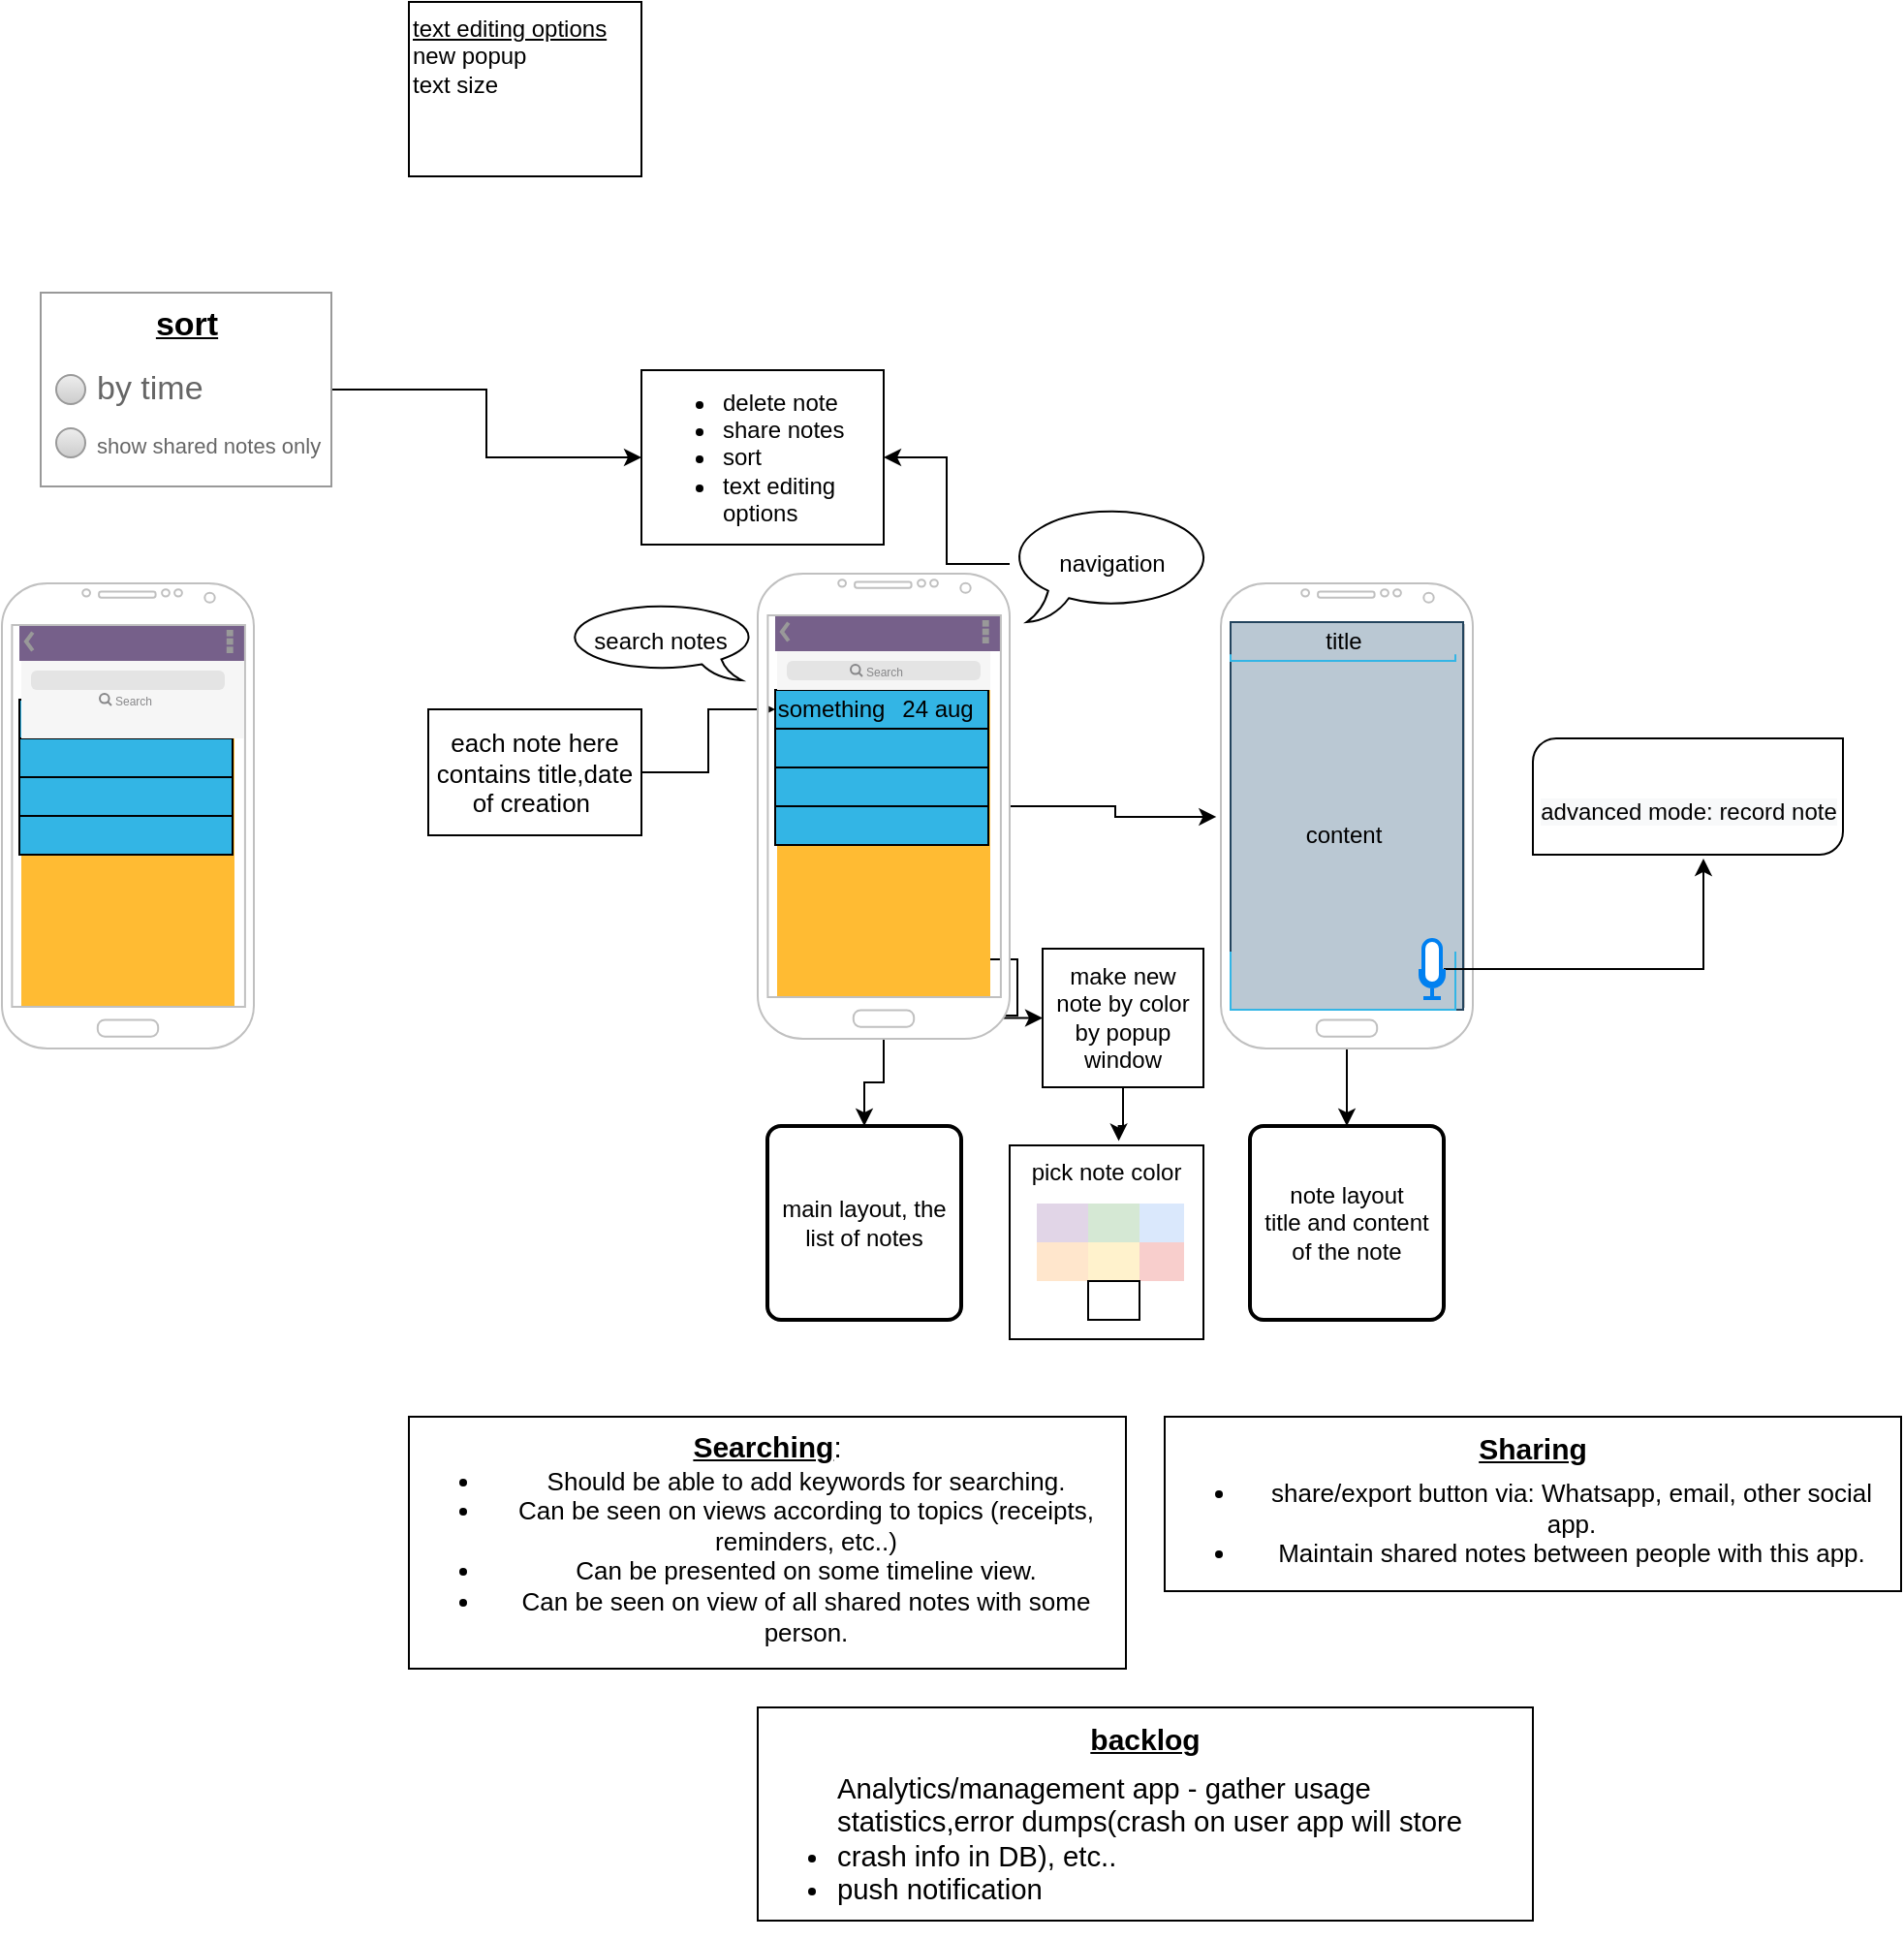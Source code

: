 <mxfile version="13.6.2" type="github">
  <diagram id="NjkErYbUsRQ1AUJ4HnzR" name="Page-1">
    <mxGraphModel dx="1449" dy="1530" grid="1" gridSize="10" guides="1" tooltips="1" connect="1" arrows="1" fold="1" page="1" pageScale="1" pageWidth="827" pageHeight="1169" background="#ffffff" math="0" shadow="0">
      <root>
        <mxCell id="0" />
        <mxCell id="1" parent="0" />
        <mxCell id="agwDChlDLnxI1bS5gnW9-53" style="edgeStyle=orthogonalEdgeStyle;rounded=0;orthogonalLoop=1;jettySize=auto;html=1;entryX=-0.018;entryY=0.502;entryDx=0;entryDy=0;entryPerimeter=0;" parent="1" source="agwDChlDLnxI1bS5gnW9-20" target="agwDChlDLnxI1bS5gnW9-22" edge="1">
          <mxGeometry relative="1" as="geometry" />
        </mxCell>
        <mxCell id="agwDChlDLnxI1bS5gnW9-54" style="edgeStyle=orthogonalEdgeStyle;rounded=0;orthogonalLoop=1;jettySize=auto;html=1;" parent="1" source="agwDChlDLnxI1bS5gnW9-20" target="agwDChlDLnxI1bS5gnW9-55" edge="1">
          <mxGeometry relative="1" as="geometry">
            <mxPoint x="255" y="440" as="targetPoint" />
          </mxGeometry>
        </mxCell>
        <mxCell id="agwDChlDLnxI1bS5gnW9-57" style="edgeStyle=orthogonalEdgeStyle;rounded=0;orthogonalLoop=1;jettySize=auto;html=1;" parent="1" source="agwDChlDLnxI1bS5gnW9-22" target="agwDChlDLnxI1bS5gnW9-56" edge="1">
          <mxGeometry relative="1" as="geometry" />
        </mxCell>
        <mxCell id="agwDChlDLnxI1bS5gnW9-22" value="" style="verticalLabelPosition=bottom;verticalAlign=top;html=1;shadow=0;dashed=0;strokeWidth=1;shape=mxgraph.android.phone2;strokeColor=#c0c0c0;" parent="1" vertex="1">
          <mxGeometry x="439" y="140" width="130" height="240" as="geometry" />
        </mxCell>
        <mxCell id="r0jqw6cAFXToY9zP-WhT-2" style="edgeStyle=orthogonalEdgeStyle;rounded=0;orthogonalLoop=1;jettySize=auto;html=1;entryX=1;entryY=0.5;entryDx=0;entryDy=0;" parent="1" source="agwDChlDLnxI1bS5gnW9-32" target="r0jqw6cAFXToY9zP-WhT-1" edge="1">
          <mxGeometry relative="1" as="geometry">
            <mxPoint x="140" y="60" as="targetPoint" />
          </mxGeometry>
        </mxCell>
        <mxCell id="agwDChlDLnxI1bS5gnW9-32" value="navigation" style="whiteSpace=wrap;html=1;shape=mxgraph.basic.oval_callout;direction=east;flipV=0;flipH=0;" parent="1" vertex="1">
          <mxGeometry x="330" y="100" width="106" height="60" as="geometry" />
        </mxCell>
        <mxCell id="agwDChlDLnxI1bS5gnW9-49" value="" style="verticalLabelPosition=bottom;verticalAlign=top;html=1;shadow=0;dashed=0;strokeWidth=1;strokeColor=#23445d;shape=rect;fillColor=#bac8d3;" parent="1" vertex="1">
          <mxGeometry x="444" y="160" width="120" height="200" as="geometry" />
        </mxCell>
        <mxCell id="agwDChlDLnxI1bS5gnW9-51" value="title" style="strokeWidth=1;html=1;shadow=0;dashed=0;shape=mxgraph.android.textfield;align=center;strokeColor=#33b5e5;pointerEvents=1" parent="1" vertex="1">
          <mxGeometry x="444" y="160" width="116" height="20" as="geometry" />
        </mxCell>
        <mxCell id="agwDChlDLnxI1bS5gnW9-52" value="content" style="strokeWidth=1;html=1;shadow=0;dashed=0;shape=mxgraph.android.textfield;align=center;strokeColor=#33b5e5;pointerEvents=1" parent="1" vertex="1">
          <mxGeometry x="444" y="180" width="116" height="180" as="geometry" />
        </mxCell>
        <mxCell id="agwDChlDLnxI1bS5gnW9-55" value="main layout, the list of notes&lt;span style=&quot;color: rgba(0 , 0 , 0 , 0) ; font-family: monospace ; font-size: 0px&quot;&gt;%3CmxGraphModel%3E%3Croot%3E%3CmxCell%20id%3D%220%22%2F%3E%3CmxCell%20id%3D%221%22%20parent%3D%220%22%2F%3E%3CmxCell%20id%3D%222%22%20value%3D%22title%22%20style%3D%22strokeWidth%3D1%3Bhtml%3D1%3Bshadow%3D0%3Bdashed%3D0%3Bshape%3Dmxgraph.android.textfield%3Balign%3Dcenter%3BstrokeColor%3D%2333b5e5%3BpointerEvents%3D1%22%20vertex%3D%221%22%20parent%3D%221%22%3E%3CmxGeometry%20x%3D%22444%22%20y%3D%22160%22%20width%3D%22116%22%20height%3D%2220%22%20as%3D%22geometry%22%2F%3E%3C%2FmxCell%3E%3C%2Froot%3E%3C%2FmxGraphModel%3E&lt;/span&gt;" style="rounded=1;whiteSpace=wrap;html=1;absoluteArcSize=1;arcSize=14;strokeWidth=2;" parent="1" vertex="1">
          <mxGeometry x="205" y="420" width="100" height="100" as="geometry" />
        </mxCell>
        <mxCell id="agwDChlDLnxI1bS5gnW9-56" value="note layout&lt;br&gt;title and content of the note" style="rounded=1;whiteSpace=wrap;html=1;absoluteArcSize=1;arcSize=14;strokeWidth=2;" parent="1" vertex="1">
          <mxGeometry x="454" y="420" width="100" height="100" as="geometry" />
        </mxCell>
        <mxCell id="r0jqw6cAFXToY9zP-WhT-1" value="&lt;ul&gt;&lt;li&gt;&lt;span&gt;delete note&lt;/span&gt;&lt;/li&gt;&lt;li&gt;&lt;span&gt;share notes&lt;/span&gt;&lt;/li&gt;&lt;li&gt;&lt;span&gt;sort&lt;/span&gt;&lt;/li&gt;&lt;li&gt;text editing options&lt;/li&gt;&lt;/ul&gt;" style="rounded=0;whiteSpace=wrap;html=1;align=left;" parent="1" vertex="1">
          <mxGeometry x="140" y="30" width="125" height="90" as="geometry" />
        </mxCell>
        <mxCell id="r0jqw6cAFXToY9zP-WhT-5" style="edgeStyle=orthogonalEdgeStyle;rounded=0;orthogonalLoop=1;jettySize=auto;html=1;" parent="1" source="r0jqw6cAFXToY9zP-WhT-4" target="r0jqw6cAFXToY9zP-WhT-6" edge="1">
          <mxGeometry relative="1" as="geometry">
            <mxPoint x="350" y="339" as="targetPoint" />
          </mxGeometry>
        </mxCell>
        <mxCell id="69Mb6ibTsj-LuxwnGUqG-17" style="edgeStyle=orthogonalEdgeStyle;rounded=0;orthogonalLoop=1;jettySize=auto;html=1;entryX=0.563;entryY=-0.022;entryDx=0;entryDy=0;entryPerimeter=0;fontColor=#000000;" edge="1" parent="1" source="r0jqw6cAFXToY9zP-WhT-6" target="69Mb6ibTsj-LuxwnGUqG-3">
          <mxGeometry relative="1" as="geometry" />
        </mxCell>
        <mxCell id="r0jqw6cAFXToY9zP-WhT-6" value="make new note by color by popup window" style="rounded=0;whiteSpace=wrap;html=1;" parent="1" vertex="1">
          <mxGeometry x="347" y="328.5" width="83" height="71.5" as="geometry" />
        </mxCell>
        <mxCell id="r0jqw6cAFXToY9zP-WhT-14" value="search notes" style="whiteSpace=wrap;html=1;shape=mxgraph.basic.oval_callout;flipH=1;" parent="1" vertex="1">
          <mxGeometry x="100" y="150" width="100" height="40" as="geometry" />
        </mxCell>
        <mxCell id="SkP61d3j4Szip7MxTRDZ-2" style="edgeStyle=orthogonalEdgeStyle;rounded=0;orthogonalLoop=1;jettySize=auto;html=1;entryX=0;entryY=0.5;entryDx=0;entryDy=0;" parent="1" source="SkP61d3j4Szip7MxTRDZ-1" target="r0jqw6cAFXToY9zP-WhT-9" edge="1">
          <mxGeometry relative="1" as="geometry" />
        </mxCell>
        <mxCell id="SkP61d3j4Szip7MxTRDZ-1" value="&lt;font style=&quot;font-size: 13px;&quot;&gt;each note here contains title,date of creation&amp;nbsp;&lt;/font&gt;" style="whiteSpace=wrap;html=1;fontSize=13;" parent="1" vertex="1">
          <mxGeometry x="30" y="205" width="110" height="65" as="geometry" />
        </mxCell>
        <mxCell id="SkP61d3j4Szip7MxTRDZ-3" value="&lt;p style=&quot;line-height: 0%&quot;&gt;&lt;font&gt;&lt;b&gt;&lt;span id=&quot;docs-internal-guid-186fe6b0-7fff-39bf-70c1-9775244f2e05&quot;&gt;&lt;span style=&quot;font-family: &amp;quot;arial&amp;quot; ; background-color: transparent ; vertical-align: baseline&quot;&gt;&lt;font size=&quot;1&quot;&gt;&lt;u style=&quot;font-size: 15px&quot;&gt;Sharing&lt;/u&gt;&lt;/font&gt;&lt;/span&gt;&lt;/span&gt;&lt;br&gt;&lt;/b&gt;&lt;br&gt;&lt;/font&gt;&lt;/p&gt;&lt;ul style=&quot;font-size: 13px&quot;&gt;&lt;li&gt;&lt;b style=&quot;font-weight: normal&quot; id=&quot;docs-internal-guid-8dd31e9a-7fff-d90e-800a-9b9dc38ee57b&quot;&gt;&lt;span style=&quot;font-family: &amp;quot;arial&amp;quot; ; color: rgb(0 , 0 , 0) ; background-color: transparent ; font-weight: 400 ; font-style: normal ; font-variant: normal ; text-decoration: none ; vertical-align: baseline ; line-height: 110%&quot;&gt;&lt;font style=&quot;font-size: 13px&quot;&gt;share/export button via: Whatsapp, email, other social app.&lt;/font&gt;&lt;/span&gt;&lt;/b&gt;&lt;/li&gt;&lt;li&gt;&lt;b style=&quot;font-weight: normal&quot; id=&quot;docs-internal-guid-8dd31e9a-7fff-d90e-800a-9b9dc38ee57b&quot;&gt;&lt;span id=&quot;docs-internal-guid-8dd31e9a-7fff-d90e-800a-9b9dc38ee57b&quot; style=&quot;background-color: transparent ; font-family: &amp;quot;arial&amp;quot;&quot;&gt;&lt;span style=&quot;background-color: transparent ; vertical-align: baseline&quot;&gt;&lt;span id=&quot;docs-internal-guid-60f9970b-7fff-8285-9fbf-e5e140962f88&quot;&gt;&lt;span style=&quot;background-color: transparent ; vertical-align: baseline&quot;&gt;&lt;font style=&quot;font-size: 13px&quot;&gt;Maintain shared notes between people with this app.&lt;/font&gt;&lt;/span&gt;&lt;/span&gt;&lt;/span&gt;&lt;/span&gt;&lt;/b&gt;&lt;/li&gt;&lt;/ul&gt;&lt;b style=&quot;font-weight: normal ; font-size: 13px&quot; id=&quot;docs-internal-guid-8dd31e9a-7fff-d90e-800a-9b9dc38ee57b&quot;&gt;&lt;span style=&quot;font-family: &amp;quot;arial&amp;quot; ; color: rgb(0 , 0 , 0) ; background-color: transparent ; font-weight: 400 ; font-style: normal ; font-variant: normal ; text-decoration: none ; vertical-align: baseline ; line-height: 0%&quot;&gt;&lt;br&gt;&lt;/span&gt;&lt;/b&gt;&lt;p&gt;&lt;/p&gt;" style="rounded=0;whiteSpace=wrap;html=1;fontSize=10;verticalAlign=top;align=center;" parent="1" vertex="1">
          <mxGeometry x="410" y="570" width="380" height="90" as="geometry" />
        </mxCell>
        <mxCell id="SkP61d3j4Szip7MxTRDZ-4" value="&lt;span id=&quot;docs-internal-guid-595ca776-7fff-b3e1-3534-a1a21ad9c739&quot; style=&quot;font-size: 13px&quot;&gt;&lt;span style=&quot;background-color: transparent ; font-family: &amp;#34;arial&amp;#34; ; vertical-align: baseline&quot;&gt;&lt;u&gt;&lt;b&gt;&lt;font style=&quot;font-size: 15px&quot;&gt;Searching&lt;/font&gt;&lt;/b&gt;&lt;/u&gt;&lt;/span&gt;&lt;span style=&quot;background-color: transparent ; font-family: &amp;#34;arial&amp;#34; ; font-size: 11pt ; vertical-align: baseline&quot;&gt;:&lt;/span&gt;&lt;br&gt;&lt;ul style=&quot;margin-top: 0 ; margin-bottom: 0&quot;&gt;&lt;li&gt;&lt;span id=&quot;docs-internal-guid-595ca776-7fff-b3e1-3534-a1a21ad9c739&quot;&gt;&lt;span style=&quot;background-color: transparent ; font-family: &amp;#34;arial&amp;#34;&quot;&gt;Should be able to add keywords for searching.&lt;/span&gt;&lt;/span&gt;&lt;/li&gt;&lt;li&gt;&lt;span id=&quot;docs-internal-guid-595ca776-7fff-b3e1-3534-a1a21ad9c739&quot;&gt;&lt;span style=&quot;background-color: transparent ; font-family: &amp;#34;arial&amp;#34;&quot;&gt;Can be seen on views according to topics (receipts, reminders, etc..)&lt;/span&gt;&lt;/span&gt;&lt;/li&gt;&lt;li&gt;&lt;span style=&quot;background-color: transparent ; font-family: &amp;#34;arial&amp;#34;&quot;&gt;Can be presented on some timeline view.&lt;/span&gt;&lt;br&gt;&lt;/li&gt;&lt;li&gt;&lt;span style=&quot;background-color: transparent ; font-family: &amp;#34;arial&amp;#34;&quot;&gt;Can be seen on view of all shared notes with some person.&lt;/span&gt;&lt;br&gt;&lt;/li&gt;&lt;/ul&gt;&lt;/span&gt;" style="rounded=0;whiteSpace=wrap;html=1;fontSize=10;horizontal=1;verticalAlign=top;" parent="1" vertex="1">
          <mxGeometry x="20" y="570" width="370" height="130" as="geometry" />
        </mxCell>
        <mxCell id="SkP61d3j4Szip7MxTRDZ-6" style="edgeStyle=orthogonalEdgeStyle;rounded=0;orthogonalLoop=1;jettySize=auto;html=1;fontSize=10;entryX=0.55;entryY=1.033;entryDx=0;entryDy=0;entryPerimeter=0;" parent="1" source="SkP61d3j4Szip7MxTRDZ-5" target="SkP61d3j4Szip7MxTRDZ-8" edge="1">
          <mxGeometry relative="1" as="geometry">
            <mxPoint x="665" y="290" as="targetPoint" />
          </mxGeometry>
        </mxCell>
        <mxCell id="SkP61d3j4Szip7MxTRDZ-5" value="" style="html=1;verticalLabelPosition=bottom;align=center;labelBackgroundColor=#ffffff;verticalAlign=top;strokeWidth=2;strokeColor=#0080F0;shadow=0;dashed=0;shape=mxgraph.ios7.icons.microphone;fontSize=10;" parent="1" vertex="1">
          <mxGeometry x="542" y="324" width="12" height="30" as="geometry" />
        </mxCell>
        <mxCell id="SkP61d3j4Szip7MxTRDZ-8" value="&#xa;&#xa;&lt;span style=&quot;color: rgb(0, 0, 0); font-family: helvetica; font-size: 12px; font-style: normal; font-weight: 400; letter-spacing: normal; text-align: center; text-indent: 0px; text-transform: none; word-spacing: 0px; background-color: rgb(248, 249, 250); display: inline; float: none;&quot;&gt;advanced mode: record note&lt;/span&gt;&#xa;&#xa;" style="verticalLabelPosition=middle;verticalAlign=top;html=1;shape=mxgraph.basic.diag_round_rect;dx=6;fontSize=10;align=center;labelPosition=center;" parent="1" vertex="1">
          <mxGeometry x="600" y="220" width="160" height="60" as="geometry" />
        </mxCell>
        <mxCell id="SkP61d3j4Szip7MxTRDZ-15" value="&lt;p style=&quot;line-height: 0%&quot;&gt;&lt;font&gt;&lt;b&gt;&lt;span id=&quot;docs-internal-guid-186fe6b0-7fff-39bf-70c1-9775244f2e05&quot;&gt;&lt;span style=&quot;font-family: &amp;#34;arial&amp;#34; ; background-color: transparent ; vertical-align: baseline&quot;&gt;&lt;font size=&quot;1&quot;&gt;&lt;u style=&quot;font-size: 15px&quot;&gt;backlog&lt;/u&gt;&lt;/font&gt;&lt;/span&gt;&lt;/span&gt;&lt;br&gt;&lt;/b&gt;&lt;br&gt;&lt;/font&gt;&lt;/p&gt;&lt;span style=&quot;background-color: transparent ; font-family: &amp;#34;arial&amp;#34; ; font-size: 11pt&quot;&gt;&lt;div style=&quot;text-align: left&quot;&gt;&lt;ul&gt;&lt;li&gt;&lt;span style=&quot;background-color: transparent ; font-family: &amp;#34;arial&amp;#34; ; font-size: 11pt&quot;&gt;&lt;div style=&quot;text-align: left&quot;&gt;&lt;span style=&quot;background-color: transparent ; font-size: 11pt&quot;&gt;Analytics/management app - gather usage statistics,error dumps(crash on user app will store crash info in DB), etc..&lt;/span&gt;&lt;/div&gt;&lt;/span&gt;&lt;/li&gt;&lt;li&gt;&lt;div style=&quot;text-align: left&quot;&gt;push notification&lt;/div&gt;&lt;/li&gt;&lt;/ul&gt;&lt;/div&gt;&lt;/span&gt;&lt;p&gt;&lt;/p&gt;" style="rounded=0;whiteSpace=wrap;html=1;fontSize=10;verticalAlign=top;" parent="1" vertex="1">
          <mxGeometry x="200" y="720" width="400" height="110" as="geometry" />
        </mxCell>
        <mxCell id="69Mb6ibTsj-LuxwnGUqG-18" value="&lt;u&gt;text editing options&lt;/u&gt;&lt;br&gt;new popup&lt;br&gt;text size" style="rounded=0;whiteSpace=wrap;html=1;align=left;horizontal=1;labelPosition=center;verticalLabelPosition=middle;verticalAlign=top;" vertex="1" parent="1">
          <mxGeometry x="20" y="-160" width="120" height="90" as="geometry" />
        </mxCell>
        <mxCell id="69Mb6ibTsj-LuxwnGUqG-23" value="" style="group" vertex="1" connectable="0" parent="1">
          <mxGeometry x="330" y="430" width="100" height="100" as="geometry" />
        </mxCell>
        <mxCell id="69Mb6ibTsj-LuxwnGUqG-3" value="pick note color&lt;br&gt;" style="rounded=0;whiteSpace=wrap;html=1;align=center;verticalAlign=top;" vertex="1" parent="69Mb6ibTsj-LuxwnGUqG-23">
          <mxGeometry width="100" height="100" as="geometry" />
        </mxCell>
        <mxCell id="69Mb6ibTsj-LuxwnGUqG-4" value="" style="rounded=0;align=center;whiteSpace=wrap;html=1;fillColor=#dae8fc;strokeColor=none;" vertex="1" parent="69Mb6ibTsj-LuxwnGUqG-23">
          <mxGeometry x="63.5" y="30" width="26.5" height="20" as="geometry" />
        </mxCell>
        <mxCell id="69Mb6ibTsj-LuxwnGUqG-5" value="" style="rounded=0;whiteSpace=wrap;html=1;align=center;fillColor=#d5e8d4;strokeColor=none;" vertex="1" parent="69Mb6ibTsj-LuxwnGUqG-23">
          <mxGeometry x="40.5" y="30" width="26.5" height="20" as="geometry" />
        </mxCell>
        <mxCell id="69Mb6ibTsj-LuxwnGUqG-6" value="" style="rounded=0;whiteSpace=wrap;html=1;align=center;fillColor=#e1d5e7;strokeColor=none;" vertex="1" parent="69Mb6ibTsj-LuxwnGUqG-23">
          <mxGeometry x="14" y="30" width="26.5" height="20" as="geometry" />
        </mxCell>
        <mxCell id="69Mb6ibTsj-LuxwnGUqG-7" value="" style="rounded=0;whiteSpace=wrap;html=1;align=center;fillColor=#f8cecc;strokeColor=none;" vertex="1" parent="69Mb6ibTsj-LuxwnGUqG-23">
          <mxGeometry x="67" y="50" width="23" height="20" as="geometry" />
        </mxCell>
        <mxCell id="69Mb6ibTsj-LuxwnGUqG-8" value="" style="rounded=0;whiteSpace=wrap;html=1;align=center;fillColor=#fff2cc;strokeColor=none;" vertex="1" parent="69Mb6ibTsj-LuxwnGUqG-23">
          <mxGeometry x="40.5" y="50" width="26.5" height="20" as="geometry" />
        </mxCell>
        <mxCell id="69Mb6ibTsj-LuxwnGUqG-9" value="" style="rounded=0;whiteSpace=wrap;html=1;align=center;fillColor=#ffe6cc;strokeColor=none;" vertex="1" parent="69Mb6ibTsj-LuxwnGUqG-23">
          <mxGeometry x="14" y="50" width="26.5" height="20" as="geometry" />
        </mxCell>
        <mxCell id="69Mb6ibTsj-LuxwnGUqG-10" value="" style="rounded=0;whiteSpace=wrap;html=1;align=center;" vertex="1" parent="69Mb6ibTsj-LuxwnGUqG-23">
          <mxGeometry x="40.5" y="70" width="26.5" height="20" as="geometry" />
        </mxCell>
        <mxCell id="69Mb6ibTsj-LuxwnGUqG-45" value="" style="group" vertex="1" connectable="0" parent="1">
          <mxGeometry x="200" y="125" width="144" height="250" as="geometry" />
        </mxCell>
        <mxCell id="69Mb6ibTsj-LuxwnGUqG-27" value="" style="group" vertex="1" connectable="0" parent="69Mb6ibTsj-LuxwnGUqG-45">
          <mxGeometry width="144" height="250" as="geometry" />
        </mxCell>
        <mxCell id="69Mb6ibTsj-LuxwnGUqG-47" value="" style="group" vertex="1" connectable="0" parent="69Mb6ibTsj-LuxwnGUqG-27">
          <mxGeometry y="10" width="130" height="240" as="geometry" />
        </mxCell>
        <mxCell id="agwDChlDLnxI1bS5gnW9-35" value="" style="strokeWidth=1;html=1;shadow=0;dashed=0;shape=mxgraph.android.action_bar;fillColor=#76608a;strokeColor=#432D57;strokeWidth=2;fontColor=#ffffff;" parent="69Mb6ibTsj-LuxwnGUqG-47" vertex="1">
          <mxGeometry x="9" y="20" width="120" height="20" as="geometry" />
        </mxCell>
        <mxCell id="agwDChlDLnxI1bS5gnW9-46" value="" style="verticalLabelPosition=bottom;verticalAlign=top;html=1;shadow=0;dashed=0;strokeWidth=1;strokeColor=none;shape=rect;fillColor=#ffbb33;" parent="69Mb6ibTsj-LuxwnGUqG-47" vertex="1">
          <mxGeometry x="10" y="40" width="110" height="180" as="geometry" />
        </mxCell>
        <mxCell id="r0jqw6cAFXToY9zP-WhT-4" value="" style="shape=image;html=1;verticalAlign=top;verticalLabelPosition=bottom;labelBackgroundColor=#ffffff;imageAspect=0;aspect=fixed;image=https://cdn4.iconfinder.com/data/icons/ionicons/512/icon-plus-circled-128.png" parent="69Mb6ibTsj-LuxwnGUqG-47" vertex="1">
          <mxGeometry x="96" y="190" width="18" height="18" as="geometry" />
        </mxCell>
        <mxCell id="r0jqw6cAFXToY9zP-WhT-10" value="" style="verticalLabelPosition=bottom;verticalAlign=top;html=1;shadow=0;dashed=0;strokeWidth=1;shape=rect;fillColor=#33b5e5;" parent="69Mb6ibTsj-LuxwnGUqG-47" vertex="1">
          <mxGeometry x="9" y="80" width="110" height="20" as="geometry" />
        </mxCell>
        <mxCell id="69Mb6ibTsj-LuxwnGUqG-43" value="" style="group" vertex="1" connectable="0" parent="69Mb6ibTsj-LuxwnGUqG-47">
          <mxGeometry x="9" y="60" width="110" height="20" as="geometry" />
        </mxCell>
        <mxCell id="r0jqw6cAFXToY9zP-WhT-9" value="" style="verticalLabelPosition=bottom;verticalAlign=top;html=1;shadow=0;dashed=0;strokeWidth=1;shape=rect;fillColor=#33b5e5;" parent="69Mb6ibTsj-LuxwnGUqG-43" vertex="1">
          <mxGeometry width="110" height="20" as="geometry" />
        </mxCell>
        <mxCell id="69Mb6ibTsj-LuxwnGUqG-42" value="" style="group" vertex="1" connectable="0" parent="69Mb6ibTsj-LuxwnGUqG-43">
          <mxGeometry x="4" width="102" height="20" as="geometry" />
        </mxCell>
        <mxCell id="69Mb6ibTsj-LuxwnGUqG-24" value="24 aug" style="rounded=0;whiteSpace=wrap;html=1;align=center;fillColor=none;strokeColor=none;" vertex="1" parent="69Mb6ibTsj-LuxwnGUqG-42">
          <mxGeometry x="55" width="50" height="20" as="geometry" />
        </mxCell>
        <mxCell id="69Mb6ibTsj-LuxwnGUqG-25" value="something" style="rounded=0;whiteSpace=wrap;html=1;align=center;fillColor=none;strokeColor=none;" vertex="1" parent="69Mb6ibTsj-LuxwnGUqG-42">
          <mxGeometry width="50" height="20" as="geometry" />
        </mxCell>
        <mxCell id="69Mb6ibTsj-LuxwnGUqG-44" value="" style="group" vertex="1" connectable="0" parent="69Mb6ibTsj-LuxwnGUqG-47">
          <mxGeometry x="9" y="100" width="110" height="40" as="geometry" />
        </mxCell>
        <mxCell id="agwDChlDLnxI1bS5gnW9-38" value="" style="verticalLabelPosition=bottom;verticalAlign=top;html=1;shadow=0;dashed=0;strokeWidth=1;shape=rect;fillColor=#33b5e5;" parent="69Mb6ibTsj-LuxwnGUqG-44" vertex="1">
          <mxGeometry width="110" height="20" as="geometry" />
        </mxCell>
        <mxCell id="agwDChlDLnxI1bS5gnW9-39" value="" style="verticalLabelPosition=bottom;verticalAlign=top;html=1;shadow=0;dashed=0;strokeWidth=1;shape=rect;fillColor=#33b5e5;" parent="69Mb6ibTsj-LuxwnGUqG-44" vertex="1">
          <mxGeometry y="20" width="110" height="20" as="geometry" />
        </mxCell>
        <mxCell id="69Mb6ibTsj-LuxwnGUqG-46" value="" style="group" vertex="1" connectable="0" parent="69Mb6ibTsj-LuxwnGUqG-47">
          <mxGeometry width="130" height="240" as="geometry" />
        </mxCell>
        <mxCell id="agwDChlDLnxI1bS5gnW9-20" value="" style="verticalLabelPosition=bottom;verticalAlign=top;html=1;shadow=0;dashed=0;strokeWidth=1;shape=mxgraph.android.phone2;strokeColor=#c0c0c0;" parent="69Mb6ibTsj-LuxwnGUqG-46" vertex="1">
          <mxGeometry width="130" height="240" as="geometry" />
        </mxCell>
        <mxCell id="r0jqw6cAFXToY9zP-WhT-11" value="" style="shape=rect;fillColor=#F6F6F6;strokeColor=none;" parent="69Mb6ibTsj-LuxwnGUqG-47" vertex="1">
          <mxGeometry x="10" y="40" width="110" height="20" as="geometry" />
        </mxCell>
        <mxCell id="r0jqw6cAFXToY9zP-WhT-12" value="" style="html=1;strokeWidth=1;shadow=0;dashed=0;shape=mxgraph.ios7ui.marginRect;rx=3;ry=3;rectMargin=5;fillColor=#E4E4E4;strokeColor=none;" parent="r0jqw6cAFXToY9zP-WhT-11" vertex="1">
          <mxGeometry width="110.0" height="20" as="geometry" />
        </mxCell>
        <mxCell id="r0jqw6cAFXToY9zP-WhT-13" value="Search" style="shape=mxgraph.ios7.icons.looking_glass;strokeColor=#878789;fillColor=none;fontColor=#878789;labelPosition=right;verticalLabelPosition=middle;align=left;verticalAlign=middle;fontSize=6;fontStyle=0;spacingTop=2;" parent="r0jqw6cAFXToY9zP-WhT-11" vertex="1">
          <mxGeometry x="0.5" y="0.5" width="6" height="6" relative="1" as="geometry">
            <mxPoint x="-17" y="-3" as="offset" />
          </mxGeometry>
        </mxCell>
        <mxCell id="69Mb6ibTsj-LuxwnGUqG-51" value="" style="group" vertex="1" connectable="0" parent="1">
          <mxGeometry x="-190" y="130" width="144" height="250" as="geometry" />
        </mxCell>
        <mxCell id="69Mb6ibTsj-LuxwnGUqG-52" value="" style="group" vertex="1" connectable="0" parent="69Mb6ibTsj-LuxwnGUqG-51">
          <mxGeometry width="144" height="250" as="geometry" />
        </mxCell>
        <mxCell id="69Mb6ibTsj-LuxwnGUqG-53" value="" style="group" vertex="1" connectable="0" parent="69Mb6ibTsj-LuxwnGUqG-52">
          <mxGeometry y="10" width="130" height="240" as="geometry" />
        </mxCell>
        <mxCell id="69Mb6ibTsj-LuxwnGUqG-54" value="" style="strokeWidth=1;html=1;shadow=0;dashed=0;shape=mxgraph.android.action_bar;fillColor=#76608a;strokeColor=#432D57;strokeWidth=2;fontColor=#ffffff;" vertex="1" parent="69Mb6ibTsj-LuxwnGUqG-53">
          <mxGeometry x="9" y="20" width="120" height="20" as="geometry" />
        </mxCell>
        <mxCell id="69Mb6ibTsj-LuxwnGUqG-55" value="" style="verticalLabelPosition=bottom;verticalAlign=top;html=1;shadow=0;dashed=0;strokeWidth=1;strokeColor=none;shape=rect;fillColor=#ffbb33;" vertex="1" parent="69Mb6ibTsj-LuxwnGUqG-53">
          <mxGeometry x="10" y="40" width="110" height="180" as="geometry" />
        </mxCell>
        <mxCell id="69Mb6ibTsj-LuxwnGUqG-56" value="" style="shape=image;html=1;verticalAlign=top;verticalLabelPosition=bottom;labelBackgroundColor=#ffffff;imageAspect=0;aspect=fixed;image=https://cdn4.iconfinder.com/data/icons/ionicons/512/icon-plus-circled-128.png" vertex="1" parent="69Mb6ibTsj-LuxwnGUqG-53">
          <mxGeometry x="96" y="190" width="18" height="18" as="geometry" />
        </mxCell>
        <mxCell id="69Mb6ibTsj-LuxwnGUqG-57" value="" style="verticalLabelPosition=bottom;verticalAlign=top;html=1;shadow=0;dashed=0;strokeWidth=1;shape=rect;fillColor=#33b5e5;" vertex="1" parent="69Mb6ibTsj-LuxwnGUqG-53">
          <mxGeometry x="9" y="80" width="110" height="20" as="geometry" />
        </mxCell>
        <mxCell id="69Mb6ibTsj-LuxwnGUqG-58" value="" style="group" vertex="1" connectable="0" parent="69Mb6ibTsj-LuxwnGUqG-53">
          <mxGeometry x="9" y="60" width="110" height="20" as="geometry" />
        </mxCell>
        <mxCell id="69Mb6ibTsj-LuxwnGUqG-59" value="" style="verticalLabelPosition=bottom;verticalAlign=top;html=1;shadow=0;dashed=0;strokeWidth=1;shape=rect;fillColor=#33b5e5;" vertex="1" parent="69Mb6ibTsj-LuxwnGUqG-58">
          <mxGeometry width="110" height="20" as="geometry" />
        </mxCell>
        <mxCell id="69Mb6ibTsj-LuxwnGUqG-60" value="" style="group" vertex="1" connectable="0" parent="69Mb6ibTsj-LuxwnGUqG-58">
          <mxGeometry x="4" width="102" height="20" as="geometry" />
        </mxCell>
        <mxCell id="69Mb6ibTsj-LuxwnGUqG-61" value="24 aug" style="rounded=0;whiteSpace=wrap;html=1;align=center;fillColor=none;strokeColor=none;" vertex="1" parent="69Mb6ibTsj-LuxwnGUqG-60">
          <mxGeometry x="52" width="50" height="20" as="geometry" />
        </mxCell>
        <mxCell id="69Mb6ibTsj-LuxwnGUqG-62" value="something" style="rounded=0;whiteSpace=wrap;html=1;align=center;fillColor=none;strokeColor=none;" vertex="1" parent="69Mb6ibTsj-LuxwnGUqG-60">
          <mxGeometry width="50" height="20" as="geometry" />
        </mxCell>
        <mxCell id="69Mb6ibTsj-LuxwnGUqG-63" value="" style="group" vertex="1" connectable="0" parent="69Mb6ibTsj-LuxwnGUqG-53">
          <mxGeometry x="9" y="100" width="110" height="40" as="geometry" />
        </mxCell>
        <mxCell id="69Mb6ibTsj-LuxwnGUqG-64" value="" style="verticalLabelPosition=bottom;verticalAlign=top;html=1;shadow=0;dashed=0;strokeWidth=1;shape=rect;fillColor=#33b5e5;" vertex="1" parent="69Mb6ibTsj-LuxwnGUqG-63">
          <mxGeometry width="110" height="20" as="geometry" />
        </mxCell>
        <mxCell id="69Mb6ibTsj-LuxwnGUqG-65" value="" style="verticalLabelPosition=bottom;verticalAlign=top;html=1;shadow=0;dashed=0;strokeWidth=1;shape=rect;fillColor=#33b5e5;" vertex="1" parent="69Mb6ibTsj-LuxwnGUqG-63">
          <mxGeometry y="20" width="110" height="20" as="geometry" />
        </mxCell>
        <mxCell id="69Mb6ibTsj-LuxwnGUqG-66" value="" style="group" vertex="1" connectable="0" parent="69Mb6ibTsj-LuxwnGUqG-53">
          <mxGeometry width="130" height="240" as="geometry" />
        </mxCell>
        <mxCell id="69Mb6ibTsj-LuxwnGUqG-67" value="" style="verticalLabelPosition=bottom;verticalAlign=top;html=1;shadow=0;dashed=0;strokeWidth=1;shape=mxgraph.android.phone2;strokeColor=#c0c0c0;" vertex="1" parent="69Mb6ibTsj-LuxwnGUqG-66">
          <mxGeometry width="130" height="240" as="geometry" />
        </mxCell>
        <mxCell id="69Mb6ibTsj-LuxwnGUqG-68" value="" style="shape=rect;fillColor=#F6F6F6;strokeColor=none;" vertex="1" parent="69Mb6ibTsj-LuxwnGUqG-53">
          <mxGeometry x="10" y="40" width="115" height="40" as="geometry" />
        </mxCell>
        <mxCell id="69Mb6ibTsj-LuxwnGUqG-69" value="" style="html=1;strokeWidth=1;shadow=0;dashed=0;shape=mxgraph.ios7ui.marginRect;rx=3;ry=3;rectMargin=5;fillColor=#E4E4E4;strokeColor=none;" vertex="1" parent="69Mb6ibTsj-LuxwnGUqG-68">
          <mxGeometry width="110.0" height="20" as="geometry" />
        </mxCell>
        <mxCell id="69Mb6ibTsj-LuxwnGUqG-70" value="Search" style="shape=mxgraph.ios7.icons.looking_glass;strokeColor=#878789;fillColor=none;fontColor=#878789;labelPosition=right;verticalLabelPosition=middle;align=left;verticalAlign=middle;fontSize=6;fontStyle=0;spacingTop=2;" vertex="1" parent="69Mb6ibTsj-LuxwnGUqG-68">
          <mxGeometry x="0.5" y="0.5" width="6" height="6" relative="1" as="geometry">
            <mxPoint x="-17" y="-3" as="offset" />
          </mxGeometry>
        </mxCell>
        <mxCell id="69Mb6ibTsj-LuxwnGUqG-92" style="edgeStyle=orthogonalEdgeStyle;rounded=0;orthogonalLoop=1;jettySize=auto;html=1;entryX=0;entryY=0.5;entryDx=0;entryDy=0;fontColor=#000000;" edge="1" parent="1" source="69Mb6ibTsj-LuxwnGUqG-82" target="r0jqw6cAFXToY9zP-WhT-1">
          <mxGeometry relative="1" as="geometry" />
        </mxCell>
        <mxCell id="69Mb6ibTsj-LuxwnGUqG-82" value="&lt;font size=&quot;1&quot;&gt;&lt;u&gt;&lt;b style=&quot;font-size: 17px&quot;&gt;sort&lt;/b&gt;&lt;/u&gt;&lt;/font&gt;" style="strokeWidth=1;shadow=0;dashed=0;align=center;html=1;shape=mxgraph.mockup.forms.rrect;rSize=0;strokeColor=#999999;fillColor=#ffffff;recursiveResize=0;fontColor=#000000;verticalAlign=top;" vertex="1" parent="1">
          <mxGeometry x="-170" y="-10" width="150" height="100" as="geometry" />
        </mxCell>
        <mxCell id="69Mb6ibTsj-LuxwnGUqG-83" value="by time" style="shape=ellipse;rSize=0;fillColor=#eeeeee;strokeColor=#999999;gradientColor=#cccccc;html=1;align=left;spacingLeft=4;fontSize=17;fontColor=#666666;labelPosition=right;" vertex="1" parent="69Mb6ibTsj-LuxwnGUqG-82">
          <mxGeometry x="8" y="42.5" width="15" height="15" as="geometry" />
        </mxCell>
        <mxCell id="69Mb6ibTsj-LuxwnGUqG-84" value="&lt;font style=&quot;font-size: 11px&quot;&gt;show shared notes only&lt;/font&gt;" style="shape=ellipse;rSize=0;fillColor=#eeeeee;strokeColor=#999999;gradientColor=#cccccc;html=1;align=left;spacingLeft=4;fontSize=17;fontColor=#666666;labelPosition=right;" vertex="1" parent="69Mb6ibTsj-LuxwnGUqG-82">
          <mxGeometry x="8" y="70" width="15" height="15" as="geometry" />
        </mxCell>
      </root>
    </mxGraphModel>
  </diagram>
</mxfile>
